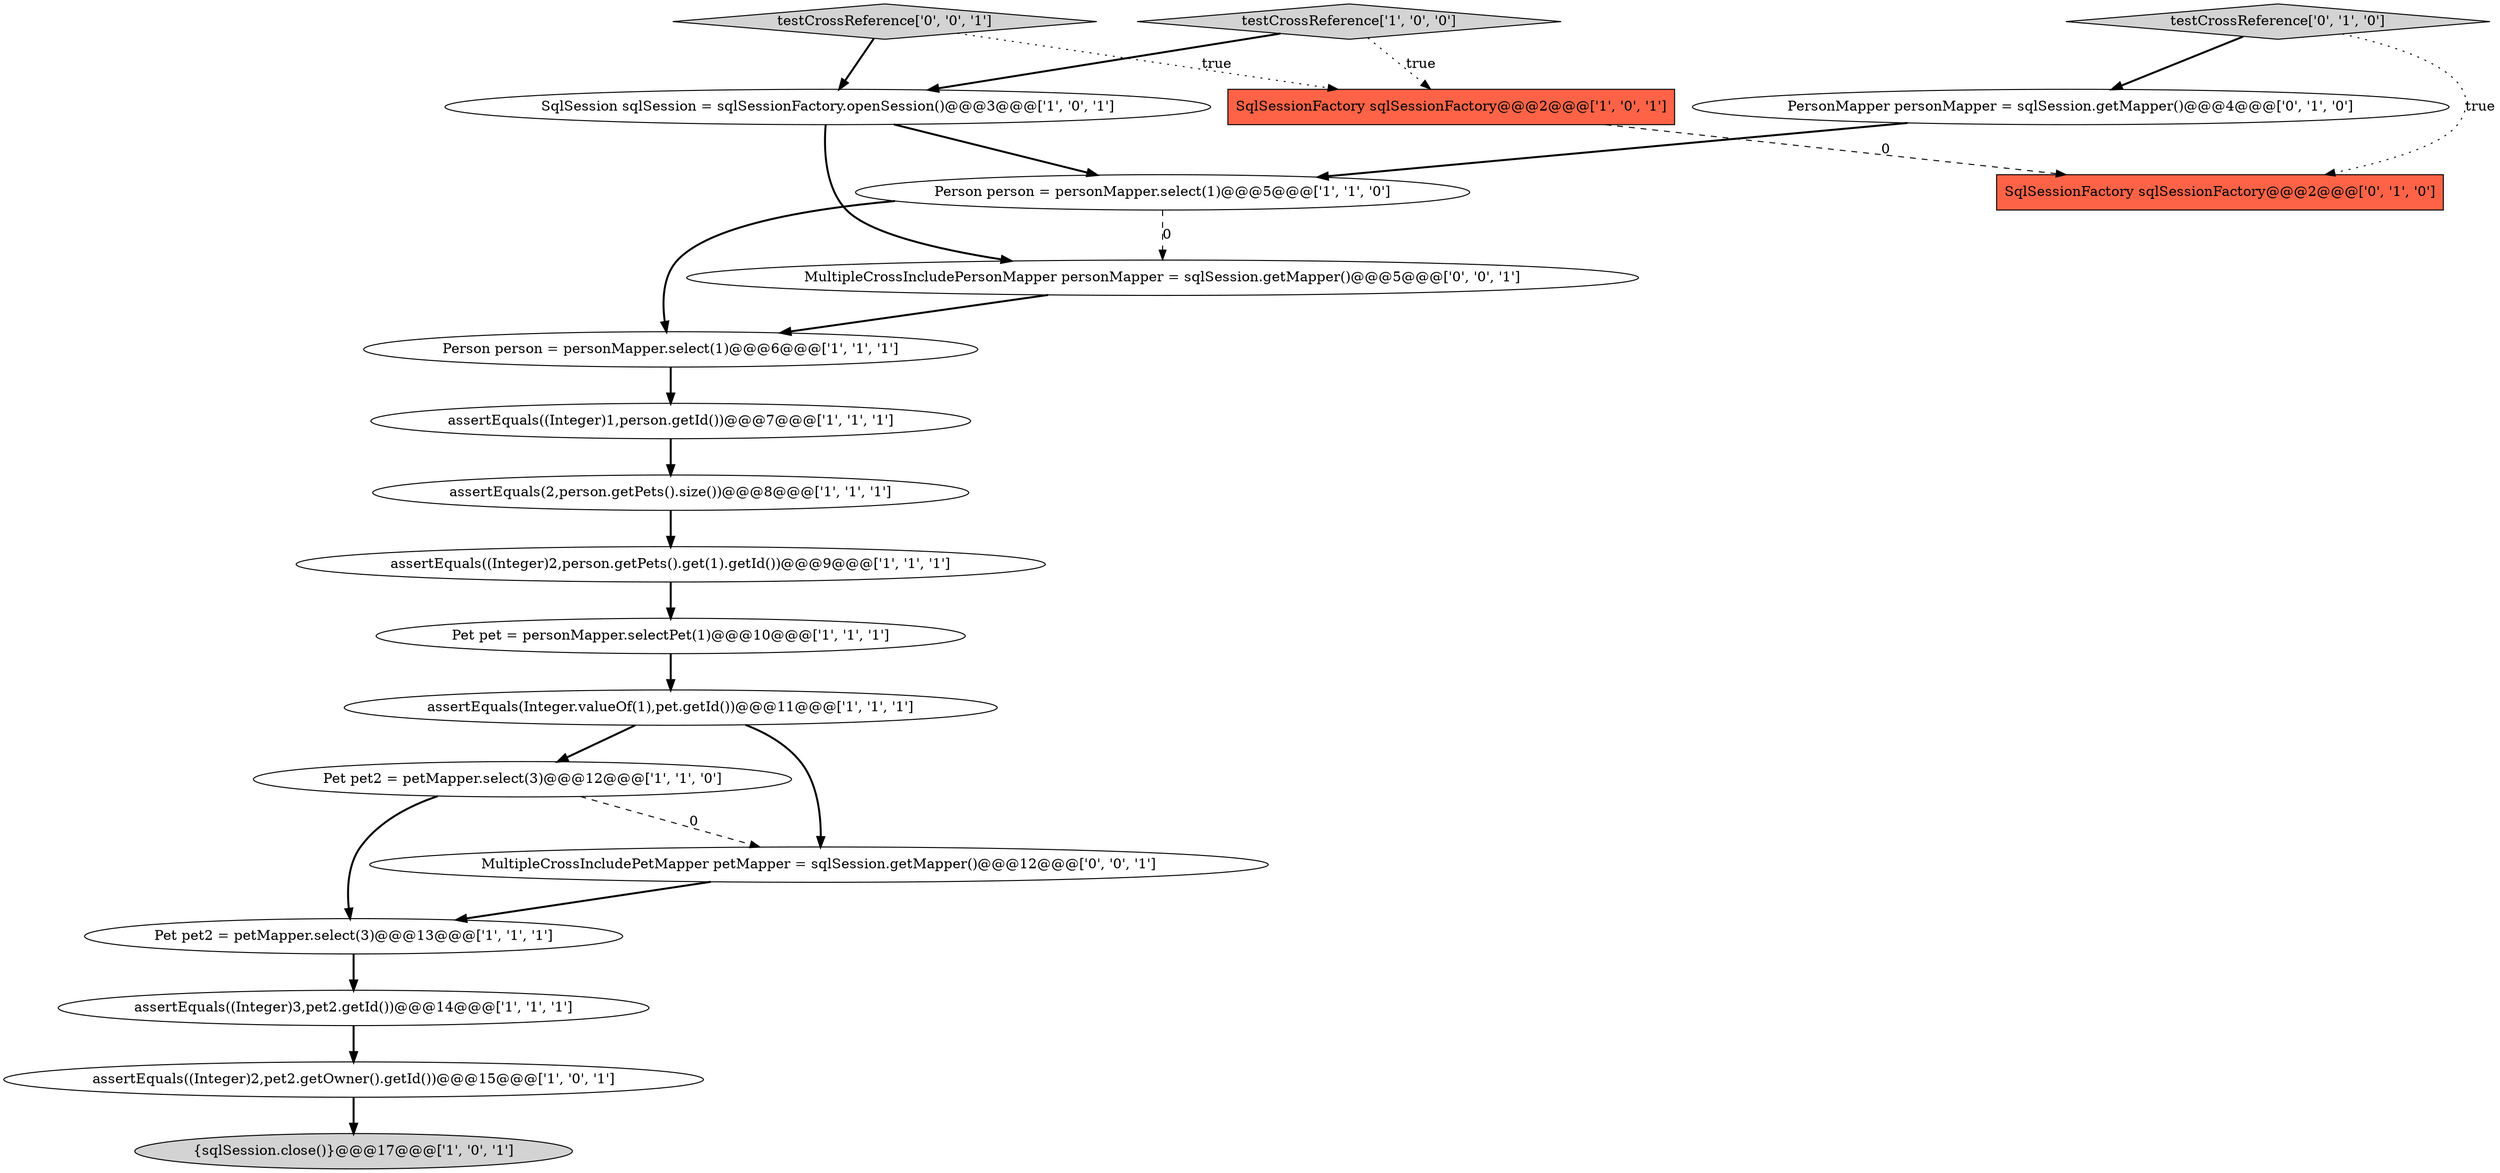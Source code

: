 digraph {
15 [style = filled, label = "PersonMapper personMapper = sqlSession.getMapper()@@@4@@@['0', '1', '0']", fillcolor = white, shape = ellipse image = "AAA0AAABBB2BBB"];
4 [style = filled, label = "Pet pet2 = petMapper.select(3)@@@12@@@['1', '1', '0']", fillcolor = white, shape = ellipse image = "AAA0AAABBB1BBB"];
11 [style = filled, label = "SqlSession sqlSession = sqlSessionFactory.openSession()@@@3@@@['1', '0', '1']", fillcolor = white, shape = ellipse image = "AAA0AAABBB1BBB"];
2 [style = filled, label = "Person person = personMapper.select(1)@@@6@@@['1', '1', '1']", fillcolor = white, shape = ellipse image = "AAA0AAABBB1BBB"];
3 [style = filled, label = "testCrossReference['1', '0', '0']", fillcolor = lightgray, shape = diamond image = "AAA0AAABBB1BBB"];
19 [style = filled, label = "MultipleCrossIncludePersonMapper personMapper = sqlSession.getMapper()@@@5@@@['0', '0', '1']", fillcolor = white, shape = ellipse image = "AAA0AAABBB3BBB"];
5 [style = filled, label = "assertEquals((Integer)3,pet2.getId())@@@14@@@['1', '1', '1']", fillcolor = white, shape = ellipse image = "AAA0AAABBB1BBB"];
1 [style = filled, label = "assertEquals((Integer)1,person.getId())@@@7@@@['1', '1', '1']", fillcolor = white, shape = ellipse image = "AAA0AAABBB1BBB"];
14 [style = filled, label = "Pet pet = personMapper.selectPet(1)@@@10@@@['1', '1', '1']", fillcolor = white, shape = ellipse image = "AAA0AAABBB1BBB"];
6 [style = filled, label = "SqlSessionFactory sqlSessionFactory@@@2@@@['1', '0', '1']", fillcolor = tomato, shape = box image = "AAA0AAABBB1BBB"];
12 [style = filled, label = "Person person = personMapper.select(1)@@@5@@@['1', '1', '0']", fillcolor = white, shape = ellipse image = "AAA0AAABBB1BBB"];
18 [style = filled, label = "testCrossReference['0', '0', '1']", fillcolor = lightgray, shape = diamond image = "AAA0AAABBB3BBB"];
10 [style = filled, label = "Pet pet2 = petMapper.select(3)@@@13@@@['1', '1', '1']", fillcolor = white, shape = ellipse image = "AAA0AAABBB1BBB"];
0 [style = filled, label = "assertEquals(2,person.getPets().size())@@@8@@@['1', '1', '1']", fillcolor = white, shape = ellipse image = "AAA0AAABBB1BBB"];
17 [style = filled, label = "SqlSessionFactory sqlSessionFactory@@@2@@@['0', '1', '0']", fillcolor = tomato, shape = box image = "AAA1AAABBB2BBB"];
8 [style = filled, label = "assertEquals((Integer)2,pet2.getOwner().getId())@@@15@@@['1', '0', '1']", fillcolor = white, shape = ellipse image = "AAA0AAABBB1BBB"];
16 [style = filled, label = "testCrossReference['0', '1', '0']", fillcolor = lightgray, shape = diamond image = "AAA0AAABBB2BBB"];
20 [style = filled, label = "MultipleCrossIncludePetMapper petMapper = sqlSession.getMapper()@@@12@@@['0', '0', '1']", fillcolor = white, shape = ellipse image = "AAA0AAABBB3BBB"];
9 [style = filled, label = "assertEquals((Integer)2,person.getPets().get(1).getId())@@@9@@@['1', '1', '1']", fillcolor = white, shape = ellipse image = "AAA0AAABBB1BBB"];
7 [style = filled, label = "assertEquals(Integer.valueOf(1),pet.getId())@@@11@@@['1', '1', '1']", fillcolor = white, shape = ellipse image = "AAA0AAABBB1BBB"];
13 [style = filled, label = "{sqlSession.close()}@@@17@@@['1', '0', '1']", fillcolor = lightgray, shape = ellipse image = "AAA0AAABBB1BBB"];
4->10 [style = bold, label=""];
16->15 [style = bold, label=""];
5->8 [style = bold, label=""];
0->9 [style = bold, label=""];
2->1 [style = bold, label=""];
16->17 [style = dotted, label="true"];
18->11 [style = bold, label=""];
3->11 [style = bold, label=""];
11->12 [style = bold, label=""];
6->17 [style = dashed, label="0"];
1->0 [style = bold, label=""];
7->4 [style = bold, label=""];
19->2 [style = bold, label=""];
7->20 [style = bold, label=""];
11->19 [style = bold, label=""];
3->6 [style = dotted, label="true"];
14->7 [style = bold, label=""];
20->10 [style = bold, label=""];
18->6 [style = dotted, label="true"];
12->2 [style = bold, label=""];
10->5 [style = bold, label=""];
12->19 [style = dashed, label="0"];
4->20 [style = dashed, label="0"];
9->14 [style = bold, label=""];
15->12 [style = bold, label=""];
8->13 [style = bold, label=""];
}
